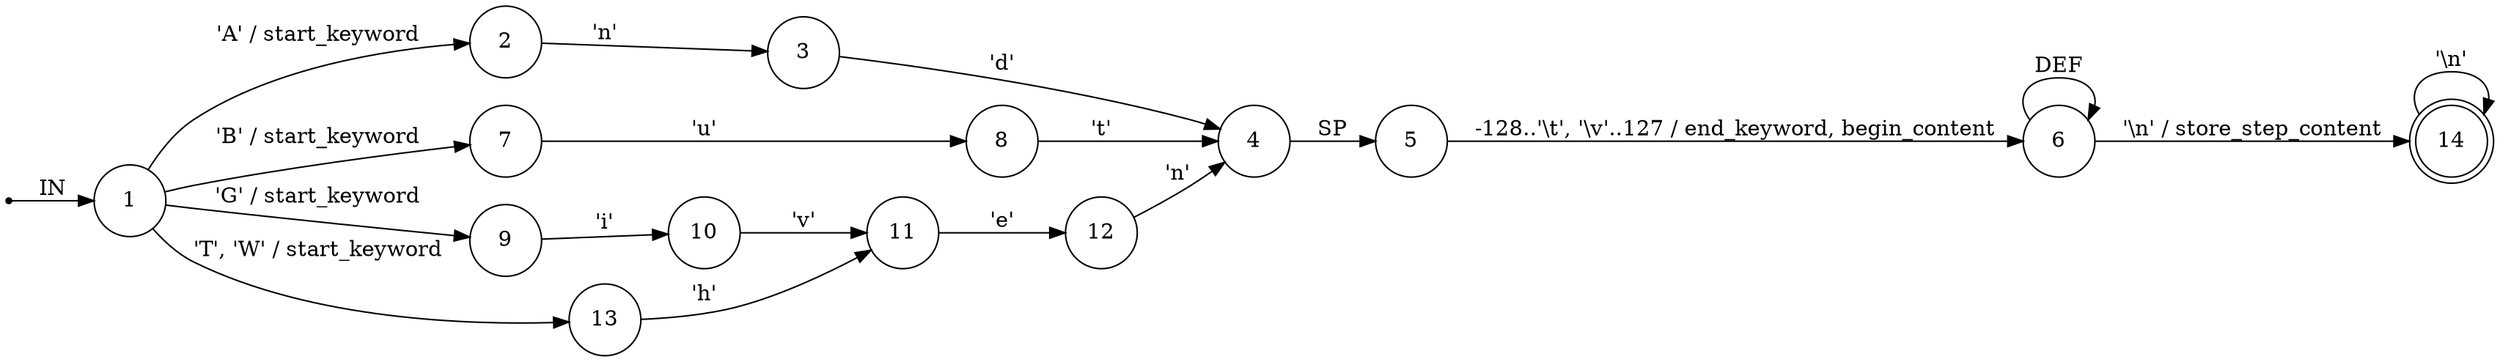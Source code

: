digraph lexer_common {
	rankdir=LR;
	node [ shape = point ];
	ENTRY;
	node [ shape = circle, height = 0.2 ];
	node [ fixedsize = true, height = 0.65, shape = doublecircle ];
	14;
	node [ shape = circle ];
	1 -> 2 [ label = "'A' / start_keyword" ];
	1 -> 7 [ label = "'B' / start_keyword" ];
	1 -> 9 [ label = "'G' / start_keyword" ];
	1 -> 13 [ label = "'T', 'W' / start_keyword" ];
	2 -> 3 [ label = "'n'" ];
	3 -> 4 [ label = "'d'" ];
	4 -> 5 [ label = "SP" ];
	5 -> 6 [ label = "-128..'\\t', '\\v'..127 / end_keyword, begin_content" ];
	6 -> 14 [ label = "'\\n' / store_step_content" ];
	6 -> 6 [ label = "DEF" ];
	7 -> 8 [ label = "'u'" ];
	8 -> 4 [ label = "'t'" ];
	9 -> 10 [ label = "'i'" ];
	10 -> 11 [ label = "'v'" ];
	11 -> 12 [ label = "'e'" ];
	12 -> 4 [ label = "'n'" ];
	13 -> 11 [ label = "'h'" ];
	14 -> 14 [ label = "'\\n'" ];
	ENTRY -> 1 [ label = "IN" ];
}
